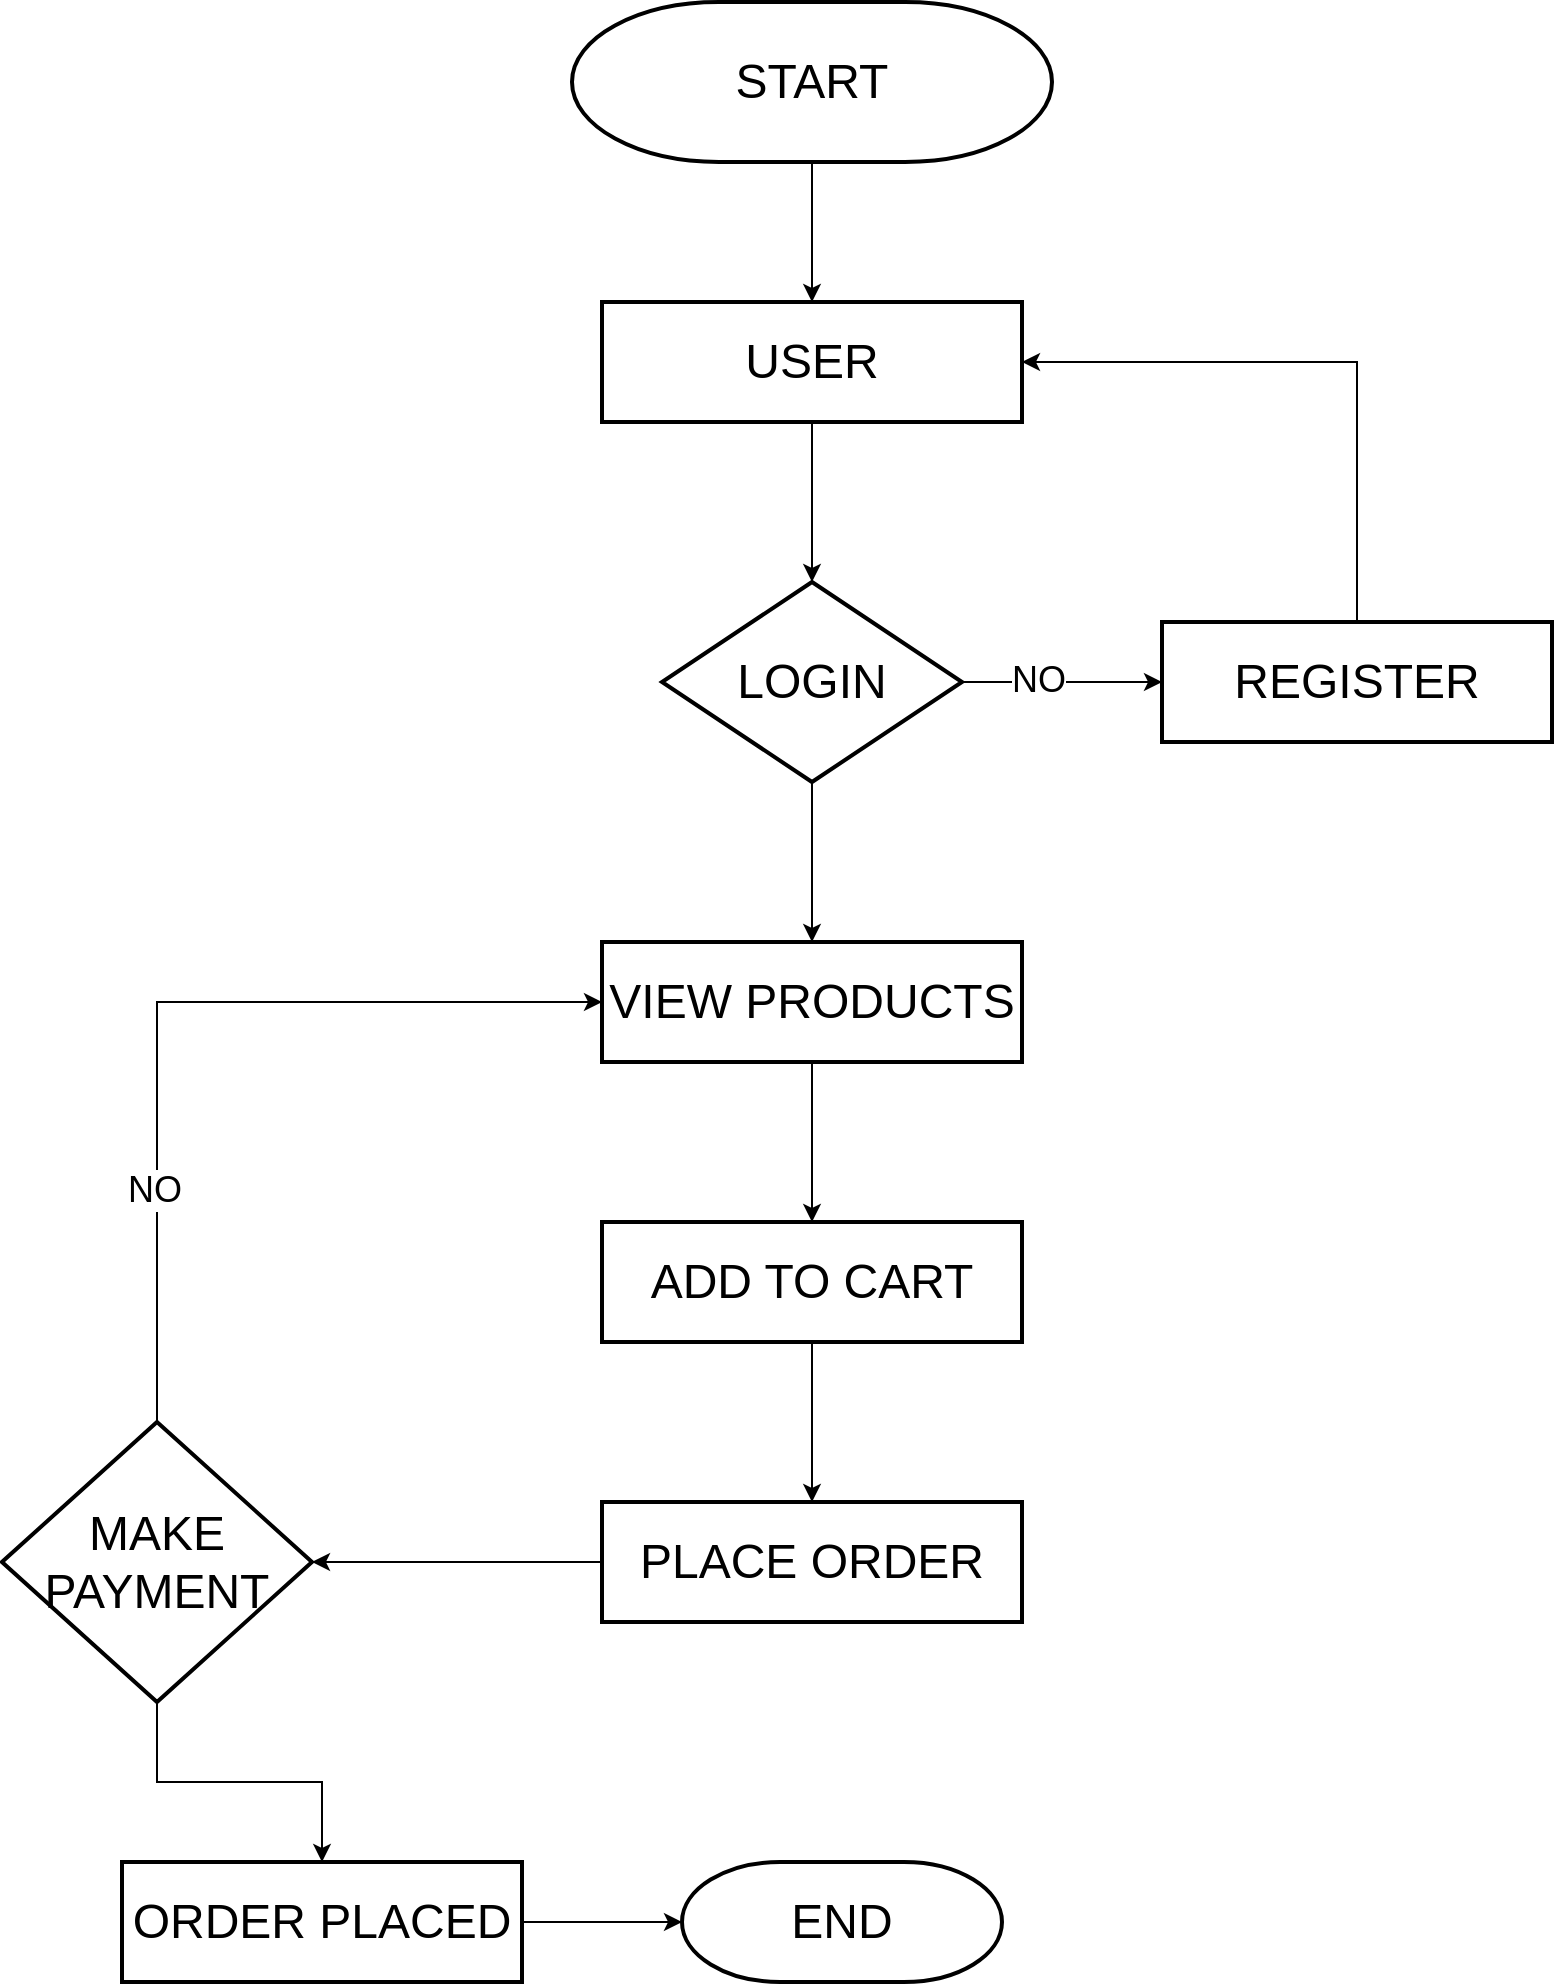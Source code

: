 <mxfile version="24.0.6" type="device">
  <diagram name="Page-1" id="22EuK9iK8F_H3JKf6n9n">
    <mxGraphModel dx="1120" dy="1568" grid="1" gridSize="10" guides="1" tooltips="1" connect="1" arrows="1" fold="1" page="1" pageScale="1" pageWidth="850" pageHeight="1100" math="0" shadow="0">
      <root>
        <mxCell id="0" />
        <mxCell id="1" parent="0" />
        <mxCell id="v4jeL5m17RULmQWQD_8q-3" value="" style="edgeStyle=orthogonalEdgeStyle;rounded=0;orthogonalLoop=1;jettySize=auto;html=1;" edge="1" parent="1" source="v4jeL5m17RULmQWQD_8q-1" target="v4jeL5m17RULmQWQD_8q-2">
          <mxGeometry relative="1" as="geometry" />
        </mxCell>
        <mxCell id="v4jeL5m17RULmQWQD_8q-1" value="&lt;font style=&quot;font-size: 24px;&quot;&gt;START&lt;/font&gt;" style="strokeWidth=2;html=1;shape=mxgraph.flowchart.terminator;whiteSpace=wrap;" vertex="1" parent="1">
          <mxGeometry x="305" y="-1060" width="240" height="80" as="geometry" />
        </mxCell>
        <mxCell id="v4jeL5m17RULmQWQD_8q-5" value="" style="edgeStyle=orthogonalEdgeStyle;rounded=0;orthogonalLoop=1;jettySize=auto;html=1;" edge="1" parent="1" source="v4jeL5m17RULmQWQD_8q-2" target="v4jeL5m17RULmQWQD_8q-4">
          <mxGeometry relative="1" as="geometry" />
        </mxCell>
        <mxCell id="v4jeL5m17RULmQWQD_8q-2" value="&lt;font style=&quot;font-size: 24px;&quot;&gt;USER&lt;/font&gt;" style="whiteSpace=wrap;html=1;strokeWidth=2;" vertex="1" parent="1">
          <mxGeometry x="320" y="-910" width="210" height="60" as="geometry" />
        </mxCell>
        <mxCell id="v4jeL5m17RULmQWQD_8q-7" value="" style="edgeStyle=orthogonalEdgeStyle;rounded=0;orthogonalLoop=1;jettySize=auto;html=1;" edge="1" parent="1" source="v4jeL5m17RULmQWQD_8q-4" target="v4jeL5m17RULmQWQD_8q-6">
          <mxGeometry relative="1" as="geometry" />
        </mxCell>
        <mxCell id="v4jeL5m17RULmQWQD_8q-8" value="&lt;font style=&quot;font-size: 18px;&quot;&gt;NO&lt;/font&gt;" style="edgeLabel;html=1;align=center;verticalAlign=middle;resizable=0;points=[];" vertex="1" connectable="0" parent="v4jeL5m17RULmQWQD_8q-7">
          <mxGeometry x="-0.242" y="1" relative="1" as="geometry">
            <mxPoint as="offset" />
          </mxGeometry>
        </mxCell>
        <mxCell id="v4jeL5m17RULmQWQD_8q-11" value="" style="edgeStyle=orthogonalEdgeStyle;rounded=0;orthogonalLoop=1;jettySize=auto;html=1;" edge="1" parent="1" source="v4jeL5m17RULmQWQD_8q-4" target="v4jeL5m17RULmQWQD_8q-10">
          <mxGeometry relative="1" as="geometry" />
        </mxCell>
        <mxCell id="v4jeL5m17RULmQWQD_8q-4" value="&lt;font style=&quot;font-size: 24px;&quot;&gt;LOGIN&lt;/font&gt;" style="rhombus;whiteSpace=wrap;html=1;strokeWidth=2;" vertex="1" parent="1">
          <mxGeometry x="350" y="-770" width="150" height="100" as="geometry" />
        </mxCell>
        <mxCell id="v4jeL5m17RULmQWQD_8q-9" style="edgeStyle=orthogonalEdgeStyle;rounded=0;orthogonalLoop=1;jettySize=auto;html=1;exitX=0.5;exitY=0;exitDx=0;exitDy=0;entryX=1;entryY=0.5;entryDx=0;entryDy=0;" edge="1" parent="1" source="v4jeL5m17RULmQWQD_8q-6" target="v4jeL5m17RULmQWQD_8q-2">
          <mxGeometry relative="1" as="geometry" />
        </mxCell>
        <mxCell id="v4jeL5m17RULmQWQD_8q-6" value="&lt;font style=&quot;font-size: 24px;&quot;&gt;REGISTER&lt;/font&gt;" style="whiteSpace=wrap;html=1;strokeWidth=2;" vertex="1" parent="1">
          <mxGeometry x="600" y="-750" width="195" height="60" as="geometry" />
        </mxCell>
        <mxCell id="v4jeL5m17RULmQWQD_8q-15" value="" style="edgeStyle=orthogonalEdgeStyle;rounded=0;orthogonalLoop=1;jettySize=auto;html=1;" edge="1" parent="1" source="v4jeL5m17RULmQWQD_8q-10" target="v4jeL5m17RULmQWQD_8q-14">
          <mxGeometry relative="1" as="geometry" />
        </mxCell>
        <mxCell id="v4jeL5m17RULmQWQD_8q-10" value="&lt;font style=&quot;font-size: 24px;&quot;&gt;VIEW PRODUCTS&lt;/font&gt;" style="whiteSpace=wrap;html=1;strokeWidth=2;" vertex="1" parent="1">
          <mxGeometry x="320" y="-590" width="210" height="60" as="geometry" />
        </mxCell>
        <mxCell id="v4jeL5m17RULmQWQD_8q-17" value="" style="edgeStyle=orthogonalEdgeStyle;rounded=0;orthogonalLoop=1;jettySize=auto;html=1;" edge="1" parent="1" source="v4jeL5m17RULmQWQD_8q-14" target="v4jeL5m17RULmQWQD_8q-16">
          <mxGeometry relative="1" as="geometry" />
        </mxCell>
        <mxCell id="v4jeL5m17RULmQWQD_8q-14" value="&lt;span style=&quot;font-size: 24px;&quot;&gt;ADD TO CART&lt;/span&gt;" style="whiteSpace=wrap;html=1;strokeWidth=2;" vertex="1" parent="1">
          <mxGeometry x="320" y="-450" width="210" height="60" as="geometry" />
        </mxCell>
        <mxCell id="v4jeL5m17RULmQWQD_8q-19" value="" style="edgeStyle=orthogonalEdgeStyle;rounded=0;orthogonalLoop=1;jettySize=auto;html=1;" edge="1" parent="1" source="v4jeL5m17RULmQWQD_8q-16" target="v4jeL5m17RULmQWQD_8q-18">
          <mxGeometry relative="1" as="geometry" />
        </mxCell>
        <mxCell id="v4jeL5m17RULmQWQD_8q-16" value="&lt;span style=&quot;font-size: 24px;&quot;&gt;PLACE ORDER&lt;/span&gt;" style="whiteSpace=wrap;html=1;strokeWidth=2;" vertex="1" parent="1">
          <mxGeometry x="320" y="-310" width="210" height="60" as="geometry" />
        </mxCell>
        <mxCell id="v4jeL5m17RULmQWQD_8q-20" style="edgeStyle=orthogonalEdgeStyle;rounded=0;orthogonalLoop=1;jettySize=auto;html=1;exitX=0.5;exitY=0;exitDx=0;exitDy=0;entryX=0;entryY=0.5;entryDx=0;entryDy=0;" edge="1" parent="1" source="v4jeL5m17RULmQWQD_8q-18" target="v4jeL5m17RULmQWQD_8q-10">
          <mxGeometry relative="1" as="geometry" />
        </mxCell>
        <mxCell id="v4jeL5m17RULmQWQD_8q-21" value="&lt;font style=&quot;font-size: 18px;&quot;&gt;NO&lt;/font&gt;" style="edgeLabel;html=1;align=center;verticalAlign=middle;resizable=0;points=[];" vertex="1" connectable="0" parent="v4jeL5m17RULmQWQD_8q-20">
          <mxGeometry x="-0.464" y="3" relative="1" as="geometry">
            <mxPoint x="1" as="offset" />
          </mxGeometry>
        </mxCell>
        <mxCell id="v4jeL5m17RULmQWQD_8q-25" value="" style="edgeStyle=orthogonalEdgeStyle;rounded=0;orthogonalLoop=1;jettySize=auto;html=1;" edge="1" parent="1" source="v4jeL5m17RULmQWQD_8q-18" target="v4jeL5m17RULmQWQD_8q-24">
          <mxGeometry relative="1" as="geometry" />
        </mxCell>
        <mxCell id="v4jeL5m17RULmQWQD_8q-18" value="&lt;font style=&quot;font-size: 24px;&quot;&gt;MAKE PAYMENT&lt;/font&gt;" style="rhombus;whiteSpace=wrap;html=1;strokeWidth=2;" vertex="1" parent="1">
          <mxGeometry x="20" y="-350" width="155" height="140" as="geometry" />
        </mxCell>
        <mxCell id="v4jeL5m17RULmQWQD_8q-24" value="&lt;font style=&quot;font-size: 24px;&quot;&gt;ORDER PLACED&lt;/font&gt;" style="whiteSpace=wrap;html=1;strokeWidth=2;" vertex="1" parent="1">
          <mxGeometry x="80" y="-130" width="200" height="60" as="geometry" />
        </mxCell>
        <mxCell id="v4jeL5m17RULmQWQD_8q-26" value="&lt;font style=&quot;font-size: 24px;&quot;&gt;END&lt;/font&gt;" style="strokeWidth=2;html=1;shape=mxgraph.flowchart.terminator;whiteSpace=wrap;" vertex="1" parent="1">
          <mxGeometry x="360" y="-130" width="160" height="60" as="geometry" />
        </mxCell>
        <mxCell id="v4jeL5m17RULmQWQD_8q-27" style="edgeStyle=orthogonalEdgeStyle;rounded=0;orthogonalLoop=1;jettySize=auto;html=1;exitX=1;exitY=0.5;exitDx=0;exitDy=0;entryX=0;entryY=0.5;entryDx=0;entryDy=0;entryPerimeter=0;" edge="1" parent="1" source="v4jeL5m17RULmQWQD_8q-24" target="v4jeL5m17RULmQWQD_8q-26">
          <mxGeometry relative="1" as="geometry" />
        </mxCell>
      </root>
    </mxGraphModel>
  </diagram>
</mxfile>
